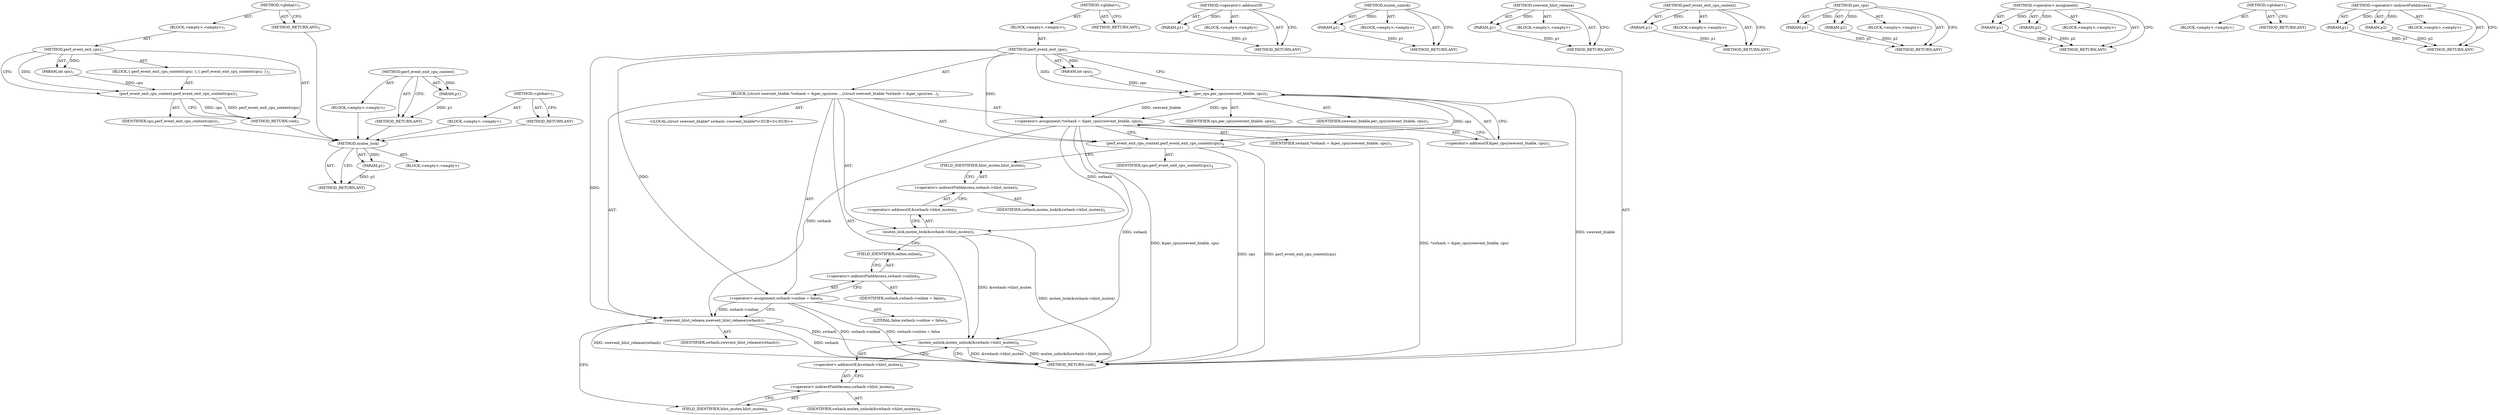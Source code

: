 digraph "&lt;global&gt;" {
vulnerable_76 [label=<(METHOD,mutex_lock)>];
vulnerable_77 [label=<(PARAM,p1)>];
vulnerable_78 [label=<(BLOCK,&lt;empty&gt;,&lt;empty&gt;)>];
vulnerable_79 [label=<(METHOD_RETURN,ANY)>];
vulnerable_6 [label=<(METHOD,&lt;global&gt;)<SUB>1</SUB>>];
vulnerable_7 [label=<(BLOCK,&lt;empty&gt;,&lt;empty&gt;)<SUB>1</SUB>>];
vulnerable_8 [label=<(METHOD,perf_event_exit_cpu)<SUB>1</SUB>>];
vulnerable_9 [label=<(PARAM,int cpu)<SUB>1</SUB>>];
vulnerable_10 [label=<(BLOCK,{
	struct swevent_htable *swhash = &amp;per_cpu(swe...,{
	struct swevent_htable *swhash = &amp;per_cpu(swe...)<SUB>2</SUB>>];
vulnerable_11 [label="<(LOCAL,struct swevent_htable* swhash: swevent_htable*)<SUB>3</SUB>>"];
vulnerable_12 [label=<(&lt;operator&gt;.assignment,*swhash = &amp;per_cpu(swevent_htable, cpu))<SUB>3</SUB>>];
vulnerable_13 [label=<(IDENTIFIER,swhash,*swhash = &amp;per_cpu(swevent_htable, cpu))<SUB>3</SUB>>];
vulnerable_14 [label=<(&lt;operator&gt;.addressOf,&amp;per_cpu(swevent_htable, cpu))<SUB>3</SUB>>];
vulnerable_15 [label=<(per_cpu,per_cpu(swevent_htable, cpu))<SUB>3</SUB>>];
vulnerable_16 [label=<(IDENTIFIER,swevent_htable,per_cpu(swevent_htable, cpu))<SUB>3</SUB>>];
vulnerable_17 [label=<(IDENTIFIER,cpu,per_cpu(swevent_htable, cpu))<SUB>3</SUB>>];
vulnerable_18 [label=<(perf_event_exit_cpu_context,perf_event_exit_cpu_context(cpu))<SUB>4</SUB>>];
vulnerable_19 [label=<(IDENTIFIER,cpu,perf_event_exit_cpu_context(cpu))<SUB>4</SUB>>];
vulnerable_20 [label=<(mutex_lock,mutex_lock(&amp;swhash-&gt;hlist_mutex))<SUB>5</SUB>>];
vulnerable_21 [label=<(&lt;operator&gt;.addressOf,&amp;swhash-&gt;hlist_mutex)<SUB>5</SUB>>];
vulnerable_22 [label=<(&lt;operator&gt;.indirectFieldAccess,swhash-&gt;hlist_mutex)<SUB>5</SUB>>];
vulnerable_23 [label=<(IDENTIFIER,swhash,mutex_lock(&amp;swhash-&gt;hlist_mutex))<SUB>5</SUB>>];
vulnerable_24 [label=<(FIELD_IDENTIFIER,hlist_mutex,hlist_mutex)<SUB>5</SUB>>];
vulnerable_25 [label=<(&lt;operator&gt;.assignment,swhash-&gt;online = false)<SUB>6</SUB>>];
vulnerable_26 [label=<(&lt;operator&gt;.indirectFieldAccess,swhash-&gt;online)<SUB>6</SUB>>];
vulnerable_27 [label=<(IDENTIFIER,swhash,swhash-&gt;online = false)<SUB>6</SUB>>];
vulnerable_28 [label=<(FIELD_IDENTIFIER,online,online)<SUB>6</SUB>>];
vulnerable_29 [label=<(LITERAL,false,swhash-&gt;online = false)<SUB>6</SUB>>];
vulnerable_30 [label=<(swevent_hlist_release,swevent_hlist_release(swhash))<SUB>7</SUB>>];
vulnerable_31 [label=<(IDENTIFIER,swhash,swevent_hlist_release(swhash))<SUB>7</SUB>>];
vulnerable_32 [label=<(mutex_unlock,mutex_unlock(&amp;swhash-&gt;hlist_mutex))<SUB>8</SUB>>];
vulnerable_33 [label=<(&lt;operator&gt;.addressOf,&amp;swhash-&gt;hlist_mutex)<SUB>8</SUB>>];
vulnerable_34 [label=<(&lt;operator&gt;.indirectFieldAccess,swhash-&gt;hlist_mutex)<SUB>8</SUB>>];
vulnerable_35 [label=<(IDENTIFIER,swhash,mutex_unlock(&amp;swhash-&gt;hlist_mutex))<SUB>8</SUB>>];
vulnerable_36 [label=<(FIELD_IDENTIFIER,hlist_mutex,hlist_mutex)<SUB>8</SUB>>];
vulnerable_37 [label=<(METHOD_RETURN,void)<SUB>1</SUB>>];
vulnerable_39 [label=<(METHOD_RETURN,ANY)<SUB>1</SUB>>];
vulnerable_63 [label=<(METHOD,&lt;operator&gt;.addressOf)>];
vulnerable_64 [label=<(PARAM,p1)>];
vulnerable_65 [label=<(BLOCK,&lt;empty&gt;,&lt;empty&gt;)>];
vulnerable_66 [label=<(METHOD_RETURN,ANY)>];
vulnerable_89 [label=<(METHOD,mutex_unlock)>];
vulnerable_90 [label=<(PARAM,p1)>];
vulnerable_91 [label=<(BLOCK,&lt;empty&gt;,&lt;empty&gt;)>];
vulnerable_92 [label=<(METHOD_RETURN,ANY)>];
vulnerable_85 [label=<(METHOD,swevent_hlist_release)>];
vulnerable_86 [label=<(PARAM,p1)>];
vulnerable_87 [label=<(BLOCK,&lt;empty&gt;,&lt;empty&gt;)>];
vulnerable_88 [label=<(METHOD_RETURN,ANY)>];
vulnerable_72 [label=<(METHOD,perf_event_exit_cpu_context)>];
vulnerable_73 [label=<(PARAM,p1)>];
vulnerable_74 [label=<(BLOCK,&lt;empty&gt;,&lt;empty&gt;)>];
vulnerable_75 [label=<(METHOD_RETURN,ANY)>];
vulnerable_67 [label=<(METHOD,per_cpu)>];
vulnerable_68 [label=<(PARAM,p1)>];
vulnerable_69 [label=<(PARAM,p2)>];
vulnerable_70 [label=<(BLOCK,&lt;empty&gt;,&lt;empty&gt;)>];
vulnerable_71 [label=<(METHOD_RETURN,ANY)>];
vulnerable_58 [label=<(METHOD,&lt;operator&gt;.assignment)>];
vulnerable_59 [label=<(PARAM,p1)>];
vulnerable_60 [label=<(PARAM,p2)>];
vulnerable_61 [label=<(BLOCK,&lt;empty&gt;,&lt;empty&gt;)>];
vulnerable_62 [label=<(METHOD_RETURN,ANY)>];
vulnerable_52 [label=<(METHOD,&lt;global&gt;)<SUB>1</SUB>>];
vulnerable_53 [label=<(BLOCK,&lt;empty&gt;,&lt;empty&gt;)>];
vulnerable_54 [label=<(METHOD_RETURN,ANY)>];
vulnerable_80 [label=<(METHOD,&lt;operator&gt;.indirectFieldAccess)>];
vulnerable_81 [label=<(PARAM,p1)>];
vulnerable_82 [label=<(PARAM,p2)>];
vulnerable_83 [label=<(BLOCK,&lt;empty&gt;,&lt;empty&gt;)>];
vulnerable_84 [label=<(METHOD_RETURN,ANY)>];
fixed_6 [label=<(METHOD,&lt;global&gt;)<SUB>1</SUB>>];
fixed_7 [label=<(BLOCK,&lt;empty&gt;,&lt;empty&gt;)<SUB>1</SUB>>];
fixed_8 [label=<(METHOD,perf_event_exit_cpu)<SUB>1</SUB>>];
fixed_9 [label=<(PARAM,int cpu)<SUB>1</SUB>>];
fixed_10 [label=<(BLOCK,{
 	perf_event_exit_cpu_context(cpu);
 },{
 	perf_event_exit_cpu_context(cpu);
 })<SUB>2</SUB>>];
fixed_11 [label=<(perf_event_exit_cpu_context,perf_event_exit_cpu_context(cpu))<SUB>3</SUB>>];
fixed_12 [label=<(IDENTIFIER,cpu,perf_event_exit_cpu_context(cpu))<SUB>3</SUB>>];
fixed_13 [label=<(METHOD_RETURN,void)<SUB>1</SUB>>];
fixed_15 [label=<(METHOD_RETURN,ANY)<SUB>1</SUB>>];
fixed_30 [label=<(METHOD,perf_event_exit_cpu_context)>];
fixed_31 [label=<(PARAM,p1)>];
fixed_32 [label=<(BLOCK,&lt;empty&gt;,&lt;empty&gt;)>];
fixed_33 [label=<(METHOD_RETURN,ANY)>];
fixed_24 [label=<(METHOD,&lt;global&gt;)<SUB>1</SUB>>];
fixed_25 [label=<(BLOCK,&lt;empty&gt;,&lt;empty&gt;)>];
fixed_26 [label=<(METHOD_RETURN,ANY)>];
vulnerable_76 -> vulnerable_77  [key=0, label="AST: "];
vulnerable_76 -> vulnerable_77  [key=1, label="DDG: "];
vulnerable_76 -> vulnerable_78  [key=0, label="AST: "];
vulnerable_76 -> vulnerable_79  [key=0, label="AST: "];
vulnerable_76 -> vulnerable_79  [key=1, label="CFG: "];
vulnerable_77 -> vulnerable_79  [key=0, label="DDG: p1"];
vulnerable_6 -> vulnerable_7  [key=0, label="AST: "];
vulnerable_6 -> vulnerable_39  [key=0, label="AST: "];
vulnerable_6 -> vulnerable_39  [key=1, label="CFG: "];
vulnerable_7 -> vulnerable_8  [key=0, label="AST: "];
vulnerable_8 -> vulnerable_9  [key=0, label="AST: "];
vulnerable_8 -> vulnerable_9  [key=1, label="DDG: "];
vulnerable_8 -> vulnerable_10  [key=0, label="AST: "];
vulnerable_8 -> vulnerable_37  [key=0, label="AST: "];
vulnerable_8 -> vulnerable_15  [key=0, label="CFG: "];
vulnerable_8 -> vulnerable_15  [key=1, label="DDG: "];
vulnerable_8 -> vulnerable_25  [key=0, label="DDG: "];
vulnerable_8 -> vulnerable_18  [key=0, label="DDG: "];
vulnerable_8 -> vulnerable_30  [key=0, label="DDG: "];
vulnerable_9 -> vulnerable_15  [key=0, label="DDG: cpu"];
vulnerable_10 -> vulnerable_11  [key=0, label="AST: "];
vulnerable_10 -> vulnerable_12  [key=0, label="AST: "];
vulnerable_10 -> vulnerable_18  [key=0, label="AST: "];
vulnerable_10 -> vulnerable_20  [key=0, label="AST: "];
vulnerable_10 -> vulnerable_25  [key=0, label="AST: "];
vulnerable_10 -> vulnerable_30  [key=0, label="AST: "];
vulnerable_10 -> vulnerable_32  [key=0, label="AST: "];
vulnerable_12 -> vulnerable_13  [key=0, label="AST: "];
vulnerable_12 -> vulnerable_14  [key=0, label="AST: "];
vulnerable_12 -> vulnerable_18  [key=0, label="CFG: "];
vulnerable_12 -> vulnerable_37  [key=0, label="DDG: &amp;per_cpu(swevent_htable, cpu)"];
vulnerable_12 -> vulnerable_37  [key=1, label="DDG: *swhash = &amp;per_cpu(swevent_htable, cpu)"];
vulnerable_12 -> vulnerable_20  [key=0, label="DDG: swhash"];
vulnerable_12 -> vulnerable_30  [key=0, label="DDG: swhash"];
vulnerable_12 -> vulnerable_32  [key=0, label="DDG: swhash"];
vulnerable_14 -> vulnerable_15  [key=0, label="AST: "];
vulnerable_14 -> vulnerable_12  [key=0, label="CFG: "];
vulnerable_15 -> vulnerable_16  [key=0, label="AST: "];
vulnerable_15 -> vulnerable_17  [key=0, label="AST: "];
vulnerable_15 -> vulnerable_14  [key=0, label="CFG: "];
vulnerable_15 -> vulnerable_37  [key=0, label="DDG: swevent_htable"];
vulnerable_15 -> vulnerable_12  [key=0, label="DDG: swevent_htable"];
vulnerable_15 -> vulnerable_12  [key=1, label="DDG: cpu"];
vulnerable_15 -> vulnerable_18  [key=0, label="DDG: cpu"];
vulnerable_18 -> vulnerable_19  [key=0, label="AST: "];
vulnerable_18 -> vulnerable_24  [key=0, label="CFG: "];
vulnerable_18 -> vulnerable_37  [key=0, label="DDG: cpu"];
vulnerable_18 -> vulnerable_37  [key=1, label="DDG: perf_event_exit_cpu_context(cpu)"];
vulnerable_20 -> vulnerable_21  [key=0, label="AST: "];
vulnerable_20 -> vulnerable_28  [key=0, label="CFG: "];
vulnerable_20 -> vulnerable_37  [key=0, label="DDG: mutex_lock(&amp;swhash-&gt;hlist_mutex)"];
vulnerable_20 -> vulnerable_32  [key=0, label="DDG: &amp;swhash-&gt;hlist_mutex"];
vulnerable_21 -> vulnerable_22  [key=0, label="AST: "];
vulnerable_21 -> vulnerable_20  [key=0, label="CFG: "];
vulnerable_22 -> vulnerable_23  [key=0, label="AST: "];
vulnerable_22 -> vulnerable_24  [key=0, label="AST: "];
vulnerable_22 -> vulnerable_21  [key=0, label="CFG: "];
vulnerable_24 -> vulnerable_22  [key=0, label="CFG: "];
vulnerable_25 -> vulnerable_26  [key=0, label="AST: "];
vulnerable_25 -> vulnerable_29  [key=0, label="AST: "];
vulnerable_25 -> vulnerable_30  [key=0, label="CFG: "];
vulnerable_25 -> vulnerable_30  [key=1, label="DDG: swhash-&gt;online"];
vulnerable_25 -> vulnerable_37  [key=0, label="DDG: swhash-&gt;online"];
vulnerable_25 -> vulnerable_37  [key=1, label="DDG: swhash-&gt;online = false"];
vulnerable_26 -> vulnerable_27  [key=0, label="AST: "];
vulnerable_26 -> vulnerable_28  [key=0, label="AST: "];
vulnerable_26 -> vulnerable_25  [key=0, label="CFG: "];
vulnerable_28 -> vulnerable_26  [key=0, label="CFG: "];
vulnerable_30 -> vulnerable_31  [key=0, label="AST: "];
vulnerable_30 -> vulnerable_36  [key=0, label="CFG: "];
vulnerable_30 -> vulnerable_37  [key=0, label="DDG: swhash"];
vulnerable_30 -> vulnerable_37  [key=1, label="DDG: swevent_hlist_release(swhash)"];
vulnerable_30 -> vulnerable_32  [key=0, label="DDG: swhash"];
vulnerable_32 -> vulnerable_33  [key=0, label="AST: "];
vulnerable_32 -> vulnerable_37  [key=0, label="CFG: "];
vulnerable_32 -> vulnerable_37  [key=1, label="DDG: &amp;swhash-&gt;hlist_mutex"];
vulnerable_32 -> vulnerable_37  [key=2, label="DDG: mutex_unlock(&amp;swhash-&gt;hlist_mutex)"];
vulnerable_33 -> vulnerable_34  [key=0, label="AST: "];
vulnerable_33 -> vulnerable_32  [key=0, label="CFG: "];
vulnerable_34 -> vulnerable_35  [key=0, label="AST: "];
vulnerable_34 -> vulnerable_36  [key=0, label="AST: "];
vulnerable_34 -> vulnerable_33  [key=0, label="CFG: "];
vulnerable_36 -> vulnerable_34  [key=0, label="CFG: "];
vulnerable_63 -> vulnerable_64  [key=0, label="AST: "];
vulnerable_63 -> vulnerable_64  [key=1, label="DDG: "];
vulnerable_63 -> vulnerable_65  [key=0, label="AST: "];
vulnerable_63 -> vulnerable_66  [key=0, label="AST: "];
vulnerable_63 -> vulnerable_66  [key=1, label="CFG: "];
vulnerable_64 -> vulnerable_66  [key=0, label="DDG: p1"];
vulnerable_89 -> vulnerable_90  [key=0, label="AST: "];
vulnerable_89 -> vulnerable_90  [key=1, label="DDG: "];
vulnerable_89 -> vulnerable_91  [key=0, label="AST: "];
vulnerable_89 -> vulnerable_92  [key=0, label="AST: "];
vulnerable_89 -> vulnerable_92  [key=1, label="CFG: "];
vulnerable_90 -> vulnerable_92  [key=0, label="DDG: p1"];
vulnerable_85 -> vulnerable_86  [key=0, label="AST: "];
vulnerable_85 -> vulnerable_86  [key=1, label="DDG: "];
vulnerable_85 -> vulnerable_87  [key=0, label="AST: "];
vulnerable_85 -> vulnerable_88  [key=0, label="AST: "];
vulnerable_85 -> vulnerable_88  [key=1, label="CFG: "];
vulnerable_86 -> vulnerable_88  [key=0, label="DDG: p1"];
vulnerable_72 -> vulnerable_73  [key=0, label="AST: "];
vulnerable_72 -> vulnerable_73  [key=1, label="DDG: "];
vulnerable_72 -> vulnerable_74  [key=0, label="AST: "];
vulnerable_72 -> vulnerable_75  [key=0, label="AST: "];
vulnerable_72 -> vulnerable_75  [key=1, label="CFG: "];
vulnerable_73 -> vulnerable_75  [key=0, label="DDG: p1"];
vulnerable_67 -> vulnerable_68  [key=0, label="AST: "];
vulnerable_67 -> vulnerable_68  [key=1, label="DDG: "];
vulnerable_67 -> vulnerable_70  [key=0, label="AST: "];
vulnerable_67 -> vulnerable_69  [key=0, label="AST: "];
vulnerable_67 -> vulnerable_69  [key=1, label="DDG: "];
vulnerable_67 -> vulnerable_71  [key=0, label="AST: "];
vulnerable_67 -> vulnerable_71  [key=1, label="CFG: "];
vulnerable_68 -> vulnerable_71  [key=0, label="DDG: p1"];
vulnerable_69 -> vulnerable_71  [key=0, label="DDG: p2"];
vulnerable_58 -> vulnerable_59  [key=0, label="AST: "];
vulnerable_58 -> vulnerable_59  [key=1, label="DDG: "];
vulnerable_58 -> vulnerable_61  [key=0, label="AST: "];
vulnerable_58 -> vulnerable_60  [key=0, label="AST: "];
vulnerable_58 -> vulnerable_60  [key=1, label="DDG: "];
vulnerable_58 -> vulnerable_62  [key=0, label="AST: "];
vulnerable_58 -> vulnerable_62  [key=1, label="CFG: "];
vulnerable_59 -> vulnerable_62  [key=0, label="DDG: p1"];
vulnerable_60 -> vulnerable_62  [key=0, label="DDG: p2"];
vulnerable_52 -> vulnerable_53  [key=0, label="AST: "];
vulnerable_52 -> vulnerable_54  [key=0, label="AST: "];
vulnerable_52 -> vulnerable_54  [key=1, label="CFG: "];
vulnerable_80 -> vulnerable_81  [key=0, label="AST: "];
vulnerable_80 -> vulnerable_81  [key=1, label="DDG: "];
vulnerable_80 -> vulnerable_83  [key=0, label="AST: "];
vulnerable_80 -> vulnerable_82  [key=0, label="AST: "];
vulnerable_80 -> vulnerable_82  [key=1, label="DDG: "];
vulnerable_80 -> vulnerable_84  [key=0, label="AST: "];
vulnerable_80 -> vulnerable_84  [key=1, label="CFG: "];
vulnerable_81 -> vulnerable_84  [key=0, label="DDG: p1"];
vulnerable_82 -> vulnerable_84  [key=0, label="DDG: p2"];
fixed_6 -> fixed_7  [key=0, label="AST: "];
fixed_6 -> fixed_15  [key=0, label="AST: "];
fixed_6 -> fixed_15  [key=1, label="CFG: "];
fixed_7 -> fixed_8  [key=0, label="AST: "];
fixed_8 -> fixed_9  [key=0, label="AST: "];
fixed_8 -> fixed_9  [key=1, label="DDG: "];
fixed_8 -> fixed_10  [key=0, label="AST: "];
fixed_8 -> fixed_13  [key=0, label="AST: "];
fixed_8 -> fixed_11  [key=0, label="CFG: "];
fixed_8 -> fixed_11  [key=1, label="DDG: "];
fixed_9 -> fixed_11  [key=0, label="DDG: cpu"];
fixed_10 -> fixed_11  [key=0, label="AST: "];
fixed_11 -> fixed_12  [key=0, label="AST: "];
fixed_11 -> fixed_13  [key=0, label="CFG: "];
fixed_11 -> fixed_13  [key=1, label="DDG: cpu"];
fixed_11 -> fixed_13  [key=2, label="DDG: perf_event_exit_cpu_context(cpu)"];
fixed_12 -> vulnerable_76  [key=0];
fixed_13 -> vulnerable_76  [key=0];
fixed_15 -> vulnerable_76  [key=0];
fixed_30 -> fixed_31  [key=0, label="AST: "];
fixed_30 -> fixed_31  [key=1, label="DDG: "];
fixed_30 -> fixed_32  [key=0, label="AST: "];
fixed_30 -> fixed_33  [key=0, label="AST: "];
fixed_30 -> fixed_33  [key=1, label="CFG: "];
fixed_31 -> fixed_33  [key=0, label="DDG: p1"];
fixed_32 -> vulnerable_76  [key=0];
fixed_33 -> vulnerable_76  [key=0];
fixed_24 -> fixed_25  [key=0, label="AST: "];
fixed_24 -> fixed_26  [key=0, label="AST: "];
fixed_24 -> fixed_26  [key=1, label="CFG: "];
fixed_25 -> vulnerable_76  [key=0];
fixed_26 -> vulnerable_76  [key=0];
}
